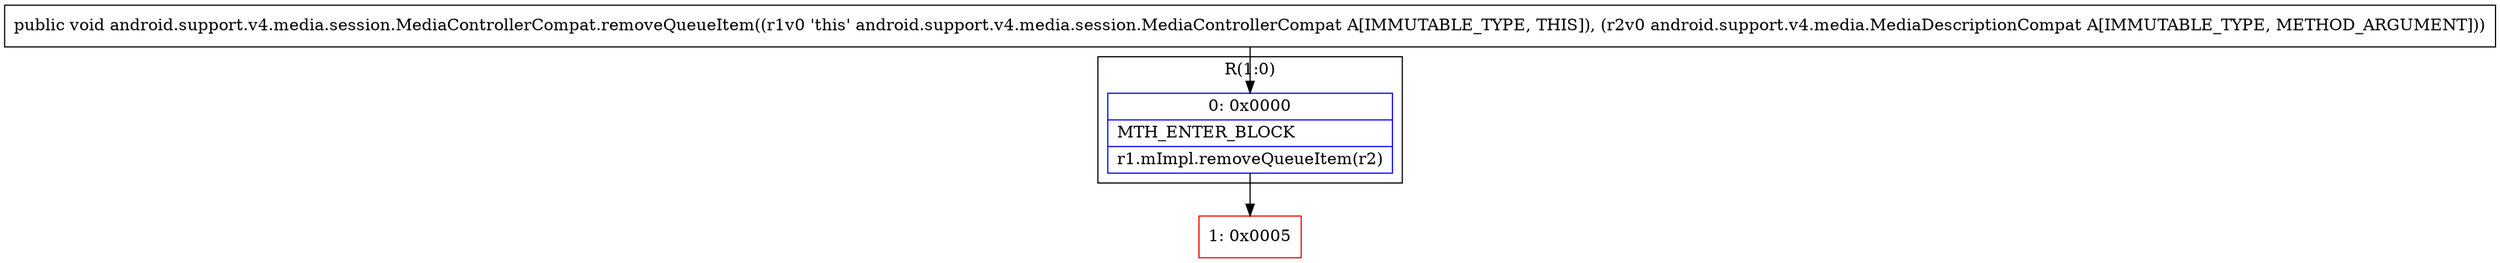 digraph "CFG forandroid.support.v4.media.session.MediaControllerCompat.removeQueueItem(Landroid\/support\/v4\/media\/MediaDescriptionCompat;)V" {
subgraph cluster_Region_275348546 {
label = "R(1:0)";
node [shape=record,color=blue];
Node_0 [shape=record,label="{0\:\ 0x0000|MTH_ENTER_BLOCK\l|r1.mImpl.removeQueueItem(r2)\l}"];
}
Node_1 [shape=record,color=red,label="{1\:\ 0x0005}"];
MethodNode[shape=record,label="{public void android.support.v4.media.session.MediaControllerCompat.removeQueueItem((r1v0 'this' android.support.v4.media.session.MediaControllerCompat A[IMMUTABLE_TYPE, THIS]), (r2v0 android.support.v4.media.MediaDescriptionCompat A[IMMUTABLE_TYPE, METHOD_ARGUMENT])) }"];
MethodNode -> Node_0;
Node_0 -> Node_1;
}

